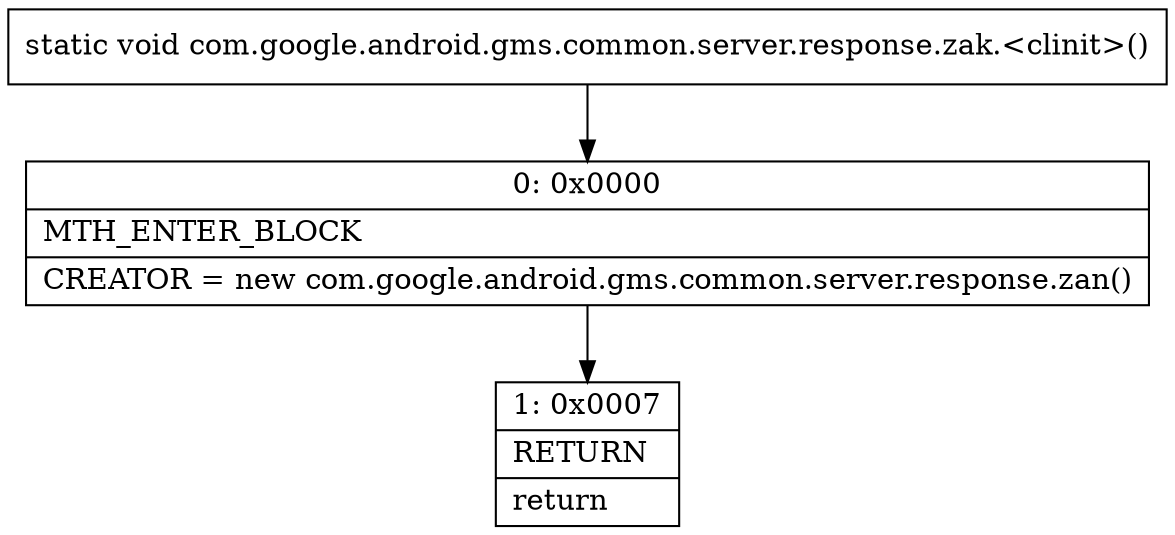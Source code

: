 digraph "CFG forcom.google.android.gms.common.server.response.zak.\<clinit\>()V" {
Node_0 [shape=record,label="{0\:\ 0x0000|MTH_ENTER_BLOCK\l|CREATOR = new com.google.android.gms.common.server.response.zan()\l}"];
Node_1 [shape=record,label="{1\:\ 0x0007|RETURN\l|return\l}"];
MethodNode[shape=record,label="{static void com.google.android.gms.common.server.response.zak.\<clinit\>() }"];
MethodNode -> Node_0;
Node_0 -> Node_1;
}

